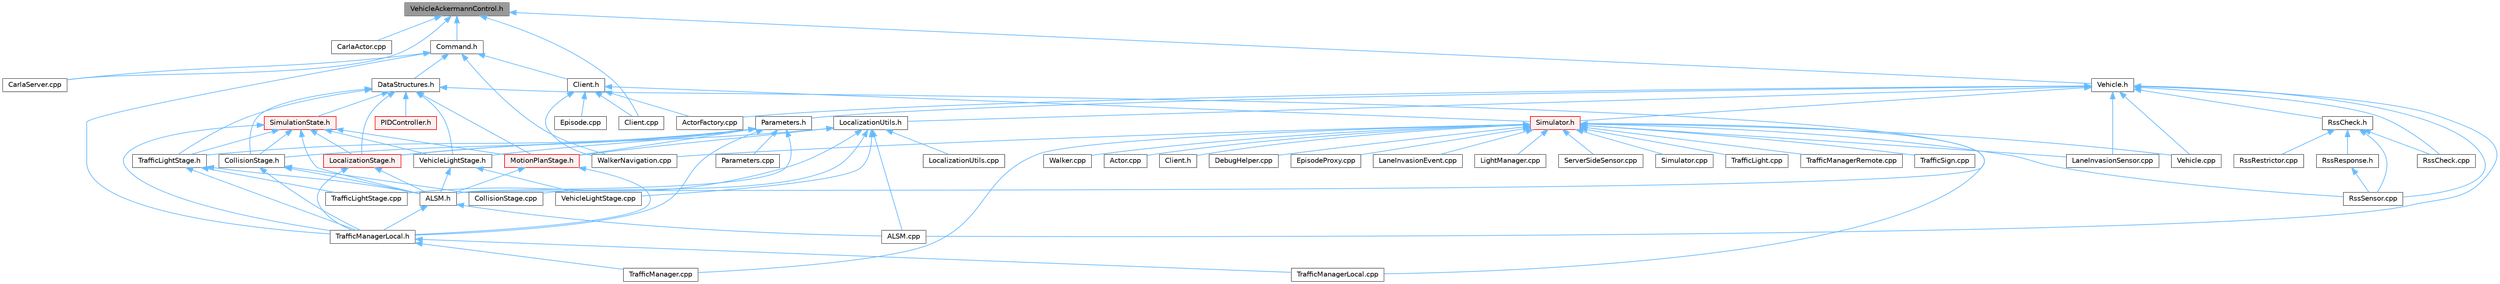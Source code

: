 digraph "VehicleAckermannControl.h"
{
 // INTERACTIVE_SVG=YES
 // LATEX_PDF_SIZE
  bgcolor="transparent";
  edge [fontname=Helvetica,fontsize=10,labelfontname=Helvetica,labelfontsize=10];
  node [fontname=Helvetica,fontsize=10,shape=box,height=0.2,width=0.4];
  Node1 [id="Node000001",label="VehicleAckermannControl.h",height=0.2,width=0.4,color="gray40", fillcolor="grey60", style="filled", fontcolor="black",tooltip=" "];
  Node1 -> Node2 [id="edge1_Node000001_Node000002",dir="back",color="steelblue1",style="solid",tooltip=" "];
  Node2 [id="Node000002",label="CarlaActor.cpp",height=0.2,width=0.4,color="grey40", fillcolor="white", style="filled",URL="$d3/d43/CarlaActor_8cpp.html",tooltip=" "];
  Node1 -> Node3 [id="edge2_Node000001_Node000003",dir="back",color="steelblue1",style="solid",tooltip=" "];
  Node3 [id="Node000003",label="CarlaServer.cpp",height=0.2,width=0.4,color="grey40", fillcolor="white", style="filled",URL="$db/d6c/CarlaServer_8cpp.html",tooltip=" "];
  Node1 -> Node4 [id="edge3_Node000001_Node000004",dir="back",color="steelblue1",style="solid",tooltip=" "];
  Node4 [id="Node000004",label="Client.cpp",height=0.2,width=0.4,color="grey40", fillcolor="white", style="filled",URL="$dc/d4a/client_2detail_2Client_8cpp.html",tooltip=" "];
  Node1 -> Node5 [id="edge4_Node000001_Node000005",dir="back",color="steelblue1",style="solid",tooltip=" "];
  Node5 [id="Node000005",label="Command.h",height=0.2,width=0.4,color="grey40", fillcolor="white", style="filled",URL="$d1/d55/Command_8h.html",tooltip=" "];
  Node5 -> Node3 [id="edge5_Node000005_Node000003",dir="back",color="steelblue1",style="solid",tooltip=" "];
  Node5 -> Node6 [id="edge6_Node000005_Node000006",dir="back",color="steelblue1",style="solid",tooltip=" "];
  Node6 [id="Node000006",label="Client.h",height=0.2,width=0.4,color="grey40", fillcolor="white", style="filled",URL="$df/d8b/client_2detail_2Client_8h.html",tooltip=" "];
  Node6 -> Node7 [id="edge7_Node000006_Node000007",dir="back",color="steelblue1",style="solid",tooltip=" "];
  Node7 [id="Node000007",label="ActorFactory.cpp",height=0.2,width=0.4,color="grey40", fillcolor="white", style="filled",URL="$df/dd6/ActorFactory_8cpp.html",tooltip=" "];
  Node6 -> Node4 [id="edge8_Node000006_Node000004",dir="back",color="steelblue1",style="solid",tooltip=" "];
  Node6 -> Node8 [id="edge9_Node000006_Node000008",dir="back",color="steelblue1",style="solid",tooltip=" "];
  Node8 [id="Node000008",label="Episode.cpp",height=0.2,width=0.4,color="grey40", fillcolor="white", style="filled",URL="$d6/d12/Episode_8cpp.html",tooltip=" "];
  Node6 -> Node9 [id="edge10_Node000006_Node000009",dir="back",color="steelblue1",style="solid",tooltip=" "];
  Node9 [id="Node000009",label="Simulator.h",height=0.2,width=0.4,color="red", fillcolor="#FFF0F0", style="filled",URL="$d6/d4a/Simulator_8h.html",tooltip=" "];
  Node9 -> Node10 [id="edge11_Node000009_Node000010",dir="back",color="steelblue1",style="solid",tooltip=" "];
  Node10 [id="Node000010",label="Actor.cpp",height=0.2,width=0.4,color="grey40", fillcolor="white", style="filled",URL="$d4/d34/Actor_8cpp.html",tooltip=" "];
  Node9 -> Node11 [id="edge12_Node000009_Node000011",dir="back",color="steelblue1",style="solid",tooltip=" "];
  Node11 [id="Node000011",label="Client.h",height=0.2,width=0.4,color="grey40", fillcolor="white", style="filled",URL="$dd/de3/client_2Client_8h.html",tooltip=" "];
  Node9 -> Node12 [id="edge13_Node000009_Node000012",dir="back",color="steelblue1",style="solid",tooltip=" "];
  Node12 [id="Node000012",label="DebugHelper.cpp",height=0.2,width=0.4,color="grey40", fillcolor="white", style="filled",URL="$d2/d01/DebugHelper_8cpp.html",tooltip=" "];
  Node9 -> Node13 [id="edge14_Node000009_Node000013",dir="back",color="steelblue1",style="solid",tooltip=" "];
  Node13 [id="Node000013",label="EpisodeProxy.cpp",height=0.2,width=0.4,color="grey40", fillcolor="white", style="filled",URL="$d2/d6b/EpisodeProxy_8cpp.html",tooltip=" "];
  Node9 -> Node14 [id="edge15_Node000009_Node000014",dir="back",color="steelblue1",style="solid",tooltip=" "];
  Node14 [id="Node000014",label="LaneInvasionEvent.cpp",height=0.2,width=0.4,color="grey40", fillcolor="white", style="filled",URL="$d6/d75/LaneInvasionEvent_8cpp.html",tooltip=" "];
  Node9 -> Node15 [id="edge16_Node000009_Node000015",dir="back",color="steelblue1",style="solid",tooltip=" "];
  Node15 [id="Node000015",label="LaneInvasionSensor.cpp",height=0.2,width=0.4,color="grey40", fillcolor="white", style="filled",URL="$dd/dbc/LibCarla_2source_2carla_2client_2LaneInvasionSensor_8cpp.html",tooltip=" "];
  Node9 -> Node16 [id="edge17_Node000009_Node000016",dir="back",color="steelblue1",style="solid",tooltip=" "];
  Node16 [id="Node000016",label="LightManager.cpp",height=0.2,width=0.4,color="grey40", fillcolor="white", style="filled",URL="$d3/d1d/LightManager_8cpp.html",tooltip=" "];
  Node9 -> Node17 [id="edge18_Node000009_Node000017",dir="back",color="steelblue1",style="solid",tooltip=" "];
  Node17 [id="Node000017",label="RssSensor.cpp",height=0.2,width=0.4,color="grey40", fillcolor="white", style="filled",URL="$d8/d77/LibCarla_2source_2carla_2rss_2RssSensor_8cpp.html",tooltip=" "];
  Node9 -> Node18 [id="edge19_Node000009_Node000018",dir="back",color="steelblue1",style="solid",tooltip=" "];
  Node18 [id="Node000018",label="ServerSideSensor.cpp",height=0.2,width=0.4,color="grey40", fillcolor="white", style="filled",URL="$d1/da0/ServerSideSensor_8cpp.html",tooltip=" "];
  Node9 -> Node19 [id="edge20_Node000009_Node000019",dir="back",color="steelblue1",style="solid",tooltip=" "];
  Node19 [id="Node000019",label="Simulator.cpp",height=0.2,width=0.4,color="grey40", fillcolor="white", style="filled",URL="$d2/d0c/Simulator_8cpp.html",tooltip=" "];
  Node9 -> Node20 [id="edge21_Node000009_Node000020",dir="back",color="steelblue1",style="solid",tooltip=" "];
  Node20 [id="Node000020",label="TrafficLight.cpp",height=0.2,width=0.4,color="grey40", fillcolor="white", style="filled",URL="$dd/d90/TrafficLight_8cpp.html",tooltip=" "];
  Node9 -> Node21 [id="edge22_Node000009_Node000021",dir="back",color="steelblue1",style="solid",tooltip=" "];
  Node21 [id="Node000021",label="TrafficManager.cpp",height=0.2,width=0.4,color="grey40", fillcolor="white", style="filled",URL="$db/d04/TrafficManager_8cpp.html",tooltip=" "];
  Node9 -> Node22 [id="edge23_Node000009_Node000022",dir="back",color="steelblue1",style="solid",tooltip=" "];
  Node22 [id="Node000022",label="TrafficManagerLocal.cpp",height=0.2,width=0.4,color="grey40", fillcolor="white", style="filled",URL="$da/d53/TrafficManagerLocal_8cpp.html",tooltip=" "];
  Node9 -> Node23 [id="edge24_Node000009_Node000023",dir="back",color="steelblue1",style="solid",tooltip=" "];
  Node23 [id="Node000023",label="TrafficManagerRemote.cpp",height=0.2,width=0.4,color="grey40", fillcolor="white", style="filled",URL="$d6/d82/TrafficManagerRemote_8cpp.html",tooltip=" "];
  Node9 -> Node24 [id="edge25_Node000009_Node000024",dir="back",color="steelblue1",style="solid",tooltip=" "];
  Node24 [id="Node000024",label="TrafficSign.cpp",height=0.2,width=0.4,color="grey40", fillcolor="white", style="filled",URL="$d1/d40/TrafficSign_8cpp.html",tooltip=" "];
  Node9 -> Node25 [id="edge26_Node000009_Node000025",dir="back",color="steelblue1",style="solid",tooltip=" "];
  Node25 [id="Node000025",label="Vehicle.cpp",height=0.2,width=0.4,color="grey40", fillcolor="white", style="filled",URL="$d0/d27/Vehicle_8cpp.html",tooltip=" "];
  Node9 -> Node26 [id="edge27_Node000009_Node000026",dir="back",color="steelblue1",style="solid",tooltip=" "];
  Node26 [id="Node000026",label="Walker.cpp",height=0.2,width=0.4,color="grey40", fillcolor="white", style="filled",URL="$d6/db6/Walker_8cpp.html",tooltip=" "];
  Node9 -> Node29 [id="edge28_Node000009_Node000029",dir="back",color="steelblue1",style="solid",tooltip=" "];
  Node29 [id="Node000029",label="WalkerNavigation.cpp",height=0.2,width=0.4,color="grey40", fillcolor="white", style="filled",URL="$de/d84/WalkerNavigation_8cpp.html",tooltip=" "];
  Node6 -> Node29 [id="edge29_Node000006_Node000029",dir="back",color="steelblue1",style="solid",tooltip=" "];
  Node5 -> Node31 [id="edge30_Node000005_Node000031",dir="back",color="steelblue1",style="solid",tooltip=" "];
  Node31 [id="Node000031",label="DataStructures.h",height=0.2,width=0.4,color="grey40", fillcolor="white", style="filled",URL="$d0/d49/DataStructures_8h.html",tooltip=" "];
  Node31 -> Node32 [id="edge31_Node000031_Node000032",dir="back",color="steelblue1",style="solid",tooltip=" "];
  Node32 [id="Node000032",label="ALSM.h",height=0.2,width=0.4,color="grey40", fillcolor="white", style="filled",URL="$dc/d2c/ALSM_8h.html",tooltip=" "];
  Node32 -> Node33 [id="edge32_Node000032_Node000033",dir="back",color="steelblue1",style="solid",tooltip=" "];
  Node33 [id="Node000033",label="ALSM.cpp",height=0.2,width=0.4,color="grey40", fillcolor="white", style="filled",URL="$d9/da8/ALSM_8cpp.html",tooltip=" "];
  Node32 -> Node34 [id="edge33_Node000032_Node000034",dir="back",color="steelblue1",style="solid",tooltip=" "];
  Node34 [id="Node000034",label="TrafficManagerLocal.h",height=0.2,width=0.4,color="grey40", fillcolor="white", style="filled",URL="$db/ddf/TrafficManagerLocal_8h.html",tooltip=" "];
  Node34 -> Node21 [id="edge34_Node000034_Node000021",dir="back",color="steelblue1",style="solid",tooltip=" "];
  Node34 -> Node22 [id="edge35_Node000034_Node000022",dir="back",color="steelblue1",style="solid",tooltip=" "];
  Node31 -> Node35 [id="edge36_Node000031_Node000035",dir="back",color="steelblue1",style="solid",tooltip=" "];
  Node35 [id="Node000035",label="CollisionStage.h",height=0.2,width=0.4,color="grey40", fillcolor="white", style="filled",URL="$da/d67/CollisionStage_8h.html",tooltip=" "];
  Node35 -> Node32 [id="edge37_Node000035_Node000032",dir="back",color="steelblue1",style="solid",tooltip=" "];
  Node35 -> Node36 [id="edge38_Node000035_Node000036",dir="back",color="steelblue1",style="solid",tooltip=" "];
  Node36 [id="Node000036",label="CollisionStage.cpp",height=0.2,width=0.4,color="grey40", fillcolor="white", style="filled",URL="$db/da2/CollisionStage_8cpp.html",tooltip=" "];
  Node35 -> Node34 [id="edge39_Node000035_Node000034",dir="back",color="steelblue1",style="solid",tooltip=" "];
  Node31 -> Node37 [id="edge40_Node000031_Node000037",dir="back",color="steelblue1",style="solid",tooltip=" "];
  Node37 [id="Node000037",label="LocalizationStage.h",height=0.2,width=0.4,color="red", fillcolor="#FFF0F0", style="filled",URL="$d9/df4/LocalizationStage_8h.html",tooltip=" "];
  Node37 -> Node32 [id="edge41_Node000037_Node000032",dir="back",color="steelblue1",style="solid",tooltip=" "];
  Node37 -> Node34 [id="edge42_Node000037_Node000034",dir="back",color="steelblue1",style="solid",tooltip=" "];
  Node31 -> Node39 [id="edge43_Node000031_Node000039",dir="back",color="steelblue1",style="solid",tooltip=" "];
  Node39 [id="Node000039",label="MotionPlanStage.h",height=0.2,width=0.4,color="red", fillcolor="#FFF0F0", style="filled",URL="$d3/d00/MotionPlanStage_8h.html",tooltip=" "];
  Node39 -> Node32 [id="edge44_Node000039_Node000032",dir="back",color="steelblue1",style="solid",tooltip=" "];
  Node39 -> Node34 [id="edge45_Node000039_Node000034",dir="back",color="steelblue1",style="solid",tooltip=" "];
  Node31 -> Node41 [id="edge46_Node000031_Node000041",dir="back",color="steelblue1",style="solid",tooltip=" "];
  Node41 [id="Node000041",label="PIDController.h",height=0.2,width=0.4,color="red", fillcolor="#FFF0F0", style="filled",URL="$dc/d75/PIDController_8h.html",tooltip=" "];
  Node31 -> Node42 [id="edge47_Node000031_Node000042",dir="back",color="steelblue1",style="solid",tooltip=" "];
  Node42 [id="Node000042",label="SimulationState.h",height=0.2,width=0.4,color="red", fillcolor="#FFF0F0", style="filled",URL="$d5/d3b/SimulationState_8h.html",tooltip=" "];
  Node42 -> Node32 [id="edge48_Node000042_Node000032",dir="back",color="steelblue1",style="solid",tooltip=" "];
  Node42 -> Node35 [id="edge49_Node000042_Node000035",dir="back",color="steelblue1",style="solid",tooltip=" "];
  Node42 -> Node37 [id="edge50_Node000042_Node000037",dir="back",color="steelblue1",style="solid",tooltip=" "];
  Node42 -> Node39 [id="edge51_Node000042_Node000039",dir="back",color="steelblue1",style="solid",tooltip=" "];
  Node42 -> Node44 [id="edge52_Node000042_Node000044",dir="back",color="steelblue1",style="solid",tooltip=" "];
  Node44 [id="Node000044",label="TrafficLightStage.h",height=0.2,width=0.4,color="grey40", fillcolor="white", style="filled",URL="$d4/d12/TrafficLightStage_8h.html",tooltip=" "];
  Node44 -> Node32 [id="edge53_Node000044_Node000032",dir="back",color="steelblue1",style="solid",tooltip=" "];
  Node44 -> Node45 [id="edge54_Node000044_Node000045",dir="back",color="steelblue1",style="solid",tooltip=" "];
  Node45 [id="Node000045",label="TrafficLightStage.cpp",height=0.2,width=0.4,color="grey40", fillcolor="white", style="filled",URL="$dc/d13/TrafficLightStage_8cpp.html",tooltip=" "];
  Node44 -> Node34 [id="edge55_Node000044_Node000034",dir="back",color="steelblue1",style="solid",tooltip=" "];
  Node42 -> Node34 [id="edge56_Node000042_Node000034",dir="back",color="steelblue1",style="solid",tooltip=" "];
  Node42 -> Node46 [id="edge57_Node000042_Node000046",dir="back",color="steelblue1",style="solid",tooltip=" "];
  Node46 [id="Node000046",label="VehicleLightStage.h",height=0.2,width=0.4,color="grey40", fillcolor="white", style="filled",URL="$d1/dc1/VehicleLightStage_8h.html",tooltip=" "];
  Node46 -> Node32 [id="edge58_Node000046_Node000032",dir="back",color="steelblue1",style="solid",tooltip=" "];
  Node46 -> Node47 [id="edge59_Node000046_Node000047",dir="back",color="steelblue1",style="solid",tooltip=" "];
  Node47 [id="Node000047",label="VehicleLightStage.cpp",height=0.2,width=0.4,color="grey40", fillcolor="white", style="filled",URL="$d2/d11/VehicleLightStage_8cpp.html",tooltip=" "];
  Node31 -> Node44 [id="edge60_Node000031_Node000044",dir="back",color="steelblue1",style="solid",tooltip=" "];
  Node31 -> Node46 [id="edge61_Node000031_Node000046",dir="back",color="steelblue1",style="solid",tooltip=" "];
  Node5 -> Node34 [id="edge62_Node000005_Node000034",dir="back",color="steelblue1",style="solid",tooltip=" "];
  Node5 -> Node29 [id="edge63_Node000005_Node000029",dir="back",color="steelblue1",style="solid",tooltip=" "];
  Node1 -> Node48 [id="edge64_Node000001_Node000048",dir="back",color="steelblue1",style="solid",tooltip=" "];
  Node48 [id="Node000048",label="Vehicle.h",height=0.2,width=0.4,color="grey40", fillcolor="white", style="filled",URL="$d9/d18/Vehicle_8h.html",tooltip=" "];
  Node48 -> Node33 [id="edge65_Node000048_Node000033",dir="back",color="steelblue1",style="solid",tooltip=" "];
  Node48 -> Node7 [id="edge66_Node000048_Node000007",dir="back",color="steelblue1",style="solid",tooltip=" "];
  Node48 -> Node15 [id="edge67_Node000048_Node000015",dir="back",color="steelblue1",style="solid",tooltip=" "];
  Node48 -> Node49 [id="edge68_Node000048_Node000049",dir="back",color="steelblue1",style="solid",tooltip=" "];
  Node49 [id="Node000049",label="LocalizationUtils.h",height=0.2,width=0.4,color="grey40", fillcolor="white", style="filled",URL="$d2/d84/LocalizationUtils_8h.html",tooltip=" "];
  Node49 -> Node33 [id="edge69_Node000049_Node000033",dir="back",color="steelblue1",style="solid",tooltip=" "];
  Node49 -> Node36 [id="edge70_Node000049_Node000036",dir="back",color="steelblue1",style="solid",tooltip=" "];
  Node49 -> Node37 [id="edge71_Node000049_Node000037",dir="back",color="steelblue1",style="solid",tooltip=" "];
  Node49 -> Node50 [id="edge72_Node000049_Node000050",dir="back",color="steelblue1",style="solid",tooltip=" "];
  Node50 [id="Node000050",label="LocalizationUtils.cpp",height=0.2,width=0.4,color="grey40", fillcolor="white", style="filled",URL="$d1/dd6/LocalizationUtils_8cpp.html",tooltip=" "];
  Node49 -> Node39 [id="edge73_Node000049_Node000039",dir="back",color="steelblue1",style="solid",tooltip=" "];
  Node49 -> Node45 [id="edge74_Node000049_Node000045",dir="back",color="steelblue1",style="solid",tooltip=" "];
  Node49 -> Node47 [id="edge75_Node000049_Node000047",dir="back",color="steelblue1",style="solid",tooltip=" "];
  Node48 -> Node51 [id="edge76_Node000048_Node000051",dir="back",color="steelblue1",style="solid",tooltip=" "];
  Node51 [id="Node000051",label="Parameters.h",height=0.2,width=0.4,color="grey40", fillcolor="white", style="filled",URL="$d9/dd7/Parameters_8h.html",tooltip=" "];
  Node51 -> Node32 [id="edge77_Node000051_Node000032",dir="back",color="steelblue1",style="solid",tooltip=" "];
  Node51 -> Node35 [id="edge78_Node000051_Node000035",dir="back",color="steelblue1",style="solid",tooltip=" "];
  Node51 -> Node37 [id="edge79_Node000051_Node000037",dir="back",color="steelblue1",style="solid",tooltip=" "];
  Node51 -> Node39 [id="edge80_Node000051_Node000039",dir="back",color="steelblue1",style="solid",tooltip=" "];
  Node51 -> Node52 [id="edge81_Node000051_Node000052",dir="back",color="steelblue1",style="solid",tooltip=" "];
  Node52 [id="Node000052",label="Parameters.cpp",height=0.2,width=0.4,color="grey40", fillcolor="white", style="filled",URL="$d9/dbc/Parameters_8cpp.html",tooltip=" "];
  Node51 -> Node44 [id="edge82_Node000051_Node000044",dir="back",color="steelblue1",style="solid",tooltip=" "];
  Node51 -> Node34 [id="edge83_Node000051_Node000034",dir="back",color="steelblue1",style="solid",tooltip=" "];
  Node51 -> Node46 [id="edge84_Node000051_Node000046",dir="back",color="steelblue1",style="solid",tooltip=" "];
  Node48 -> Node53 [id="edge85_Node000048_Node000053",dir="back",color="steelblue1",style="solid",tooltip=" "];
  Node53 [id="Node000053",label="RssCheck.cpp",height=0.2,width=0.4,color="grey40", fillcolor="white", style="filled",URL="$d0/dce/RssCheck_8cpp.html",tooltip=" "];
  Node48 -> Node54 [id="edge86_Node000048_Node000054",dir="back",color="steelblue1",style="solid",tooltip=" "];
  Node54 [id="Node000054",label="RssCheck.h",height=0.2,width=0.4,color="grey40", fillcolor="white", style="filled",URL="$d8/dab/RssCheck_8h.html",tooltip=" "];
  Node54 -> Node53 [id="edge87_Node000054_Node000053",dir="back",color="steelblue1",style="solid",tooltip=" "];
  Node54 -> Node55 [id="edge88_Node000054_Node000055",dir="back",color="steelblue1",style="solid",tooltip=" "];
  Node55 [id="Node000055",label="RssResponse.h",height=0.2,width=0.4,color="grey40", fillcolor="white", style="filled",URL="$d1/dfa/RssResponse_8h.html",tooltip=" "];
  Node55 -> Node17 [id="edge89_Node000055_Node000017",dir="back",color="steelblue1",style="solid",tooltip=" "];
  Node54 -> Node56 [id="edge90_Node000054_Node000056",dir="back",color="steelblue1",style="solid",tooltip=" "];
  Node56 [id="Node000056",label="RssRestrictor.cpp",height=0.2,width=0.4,color="grey40", fillcolor="white", style="filled",URL="$de/dfe/RssRestrictor_8cpp.html",tooltip=" "];
  Node54 -> Node17 [id="edge91_Node000054_Node000017",dir="back",color="steelblue1",style="solid",tooltip=" "];
  Node48 -> Node17 [id="edge92_Node000048_Node000017",dir="back",color="steelblue1",style="solid",tooltip=" "];
  Node48 -> Node9 [id="edge93_Node000048_Node000009",dir="back",color="steelblue1",style="solid",tooltip=" "];
  Node48 -> Node25 [id="edge94_Node000048_Node000025",dir="back",color="steelblue1",style="solid",tooltip=" "];
}
